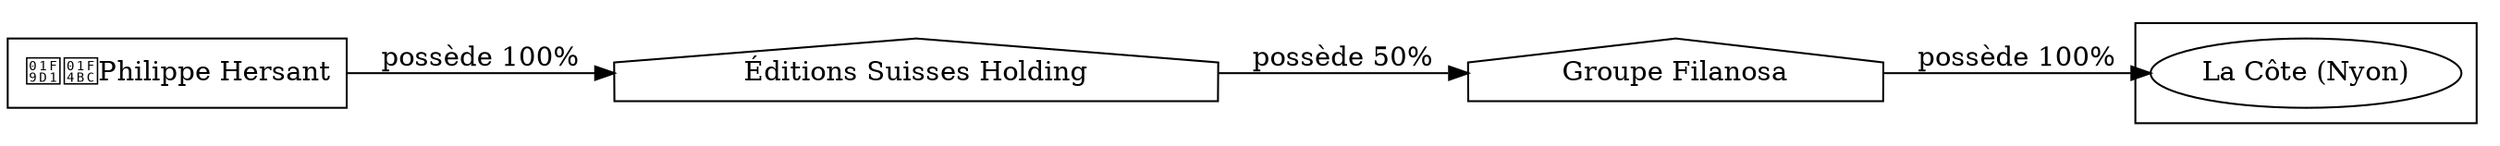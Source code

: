 digraph {
  rankdir=LR;
  subgraph roots {
    
      "philippe-hersant-292"[label="🧑‍💼Philippe Hersant" shape=box]
    
  }

  
    "groupe-filanosa-295"[label="Groupe Filanosa" shape=house]
  
    "editions-suisses-holding-293"[label="Éditions Suisses Holding" shape=house]
  

  subgraph clusterLeaves {
    
      "la-cote-nyon-297"[label="La Côte (Nyon)"]
    
  }

  
    "groupe-filanosa-295" -> "la-cote-nyon-297" [
      label="possède 100%"
    ]
  
    "editions-suisses-holding-293" -> "groupe-filanosa-295" [
      label="possède 50%"
    ]
  
    "philippe-hersant-292" -> "editions-suisses-holding-293" [
      label="possède 100%"
    ]
  
}

